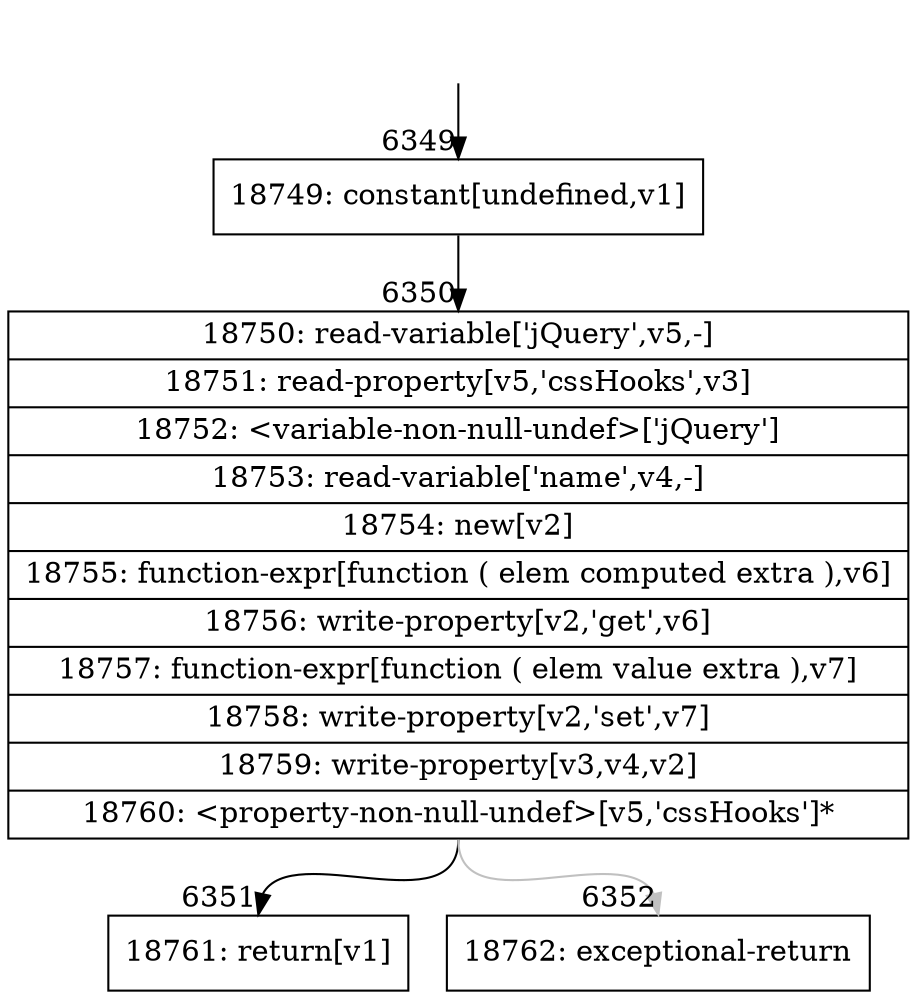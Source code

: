 digraph {
rankdir="TD"
BB_entry384[shape=none,label=""];
BB_entry384 -> BB6349 [tailport=s, headport=n, headlabel="    6349"]
BB6349 [shape=record label="{18749: constant[undefined,v1]}" ] 
BB6349 -> BB6350 [tailport=s, headport=n, headlabel="      6350"]
BB6350 [shape=record label="{18750: read-variable['jQuery',v5,-]|18751: read-property[v5,'cssHooks',v3]|18752: \<variable-non-null-undef\>['jQuery']|18753: read-variable['name',v4,-]|18754: new[v2]|18755: function-expr[function ( elem computed extra ),v6]|18756: write-property[v2,'get',v6]|18757: function-expr[function ( elem value extra ),v7]|18758: write-property[v2,'set',v7]|18759: write-property[v3,v4,v2]|18760: \<property-non-null-undef\>[v5,'cssHooks']*}" ] 
BB6350 -> BB6351 [tailport=s, headport=n, headlabel="      6351"]
BB6350 -> BB6352 [tailport=s, headport=n, color=gray, headlabel="      6352"]
BB6351 [shape=record label="{18761: return[v1]}" ] 
BB6352 [shape=record label="{18762: exceptional-return}" ] 
}
